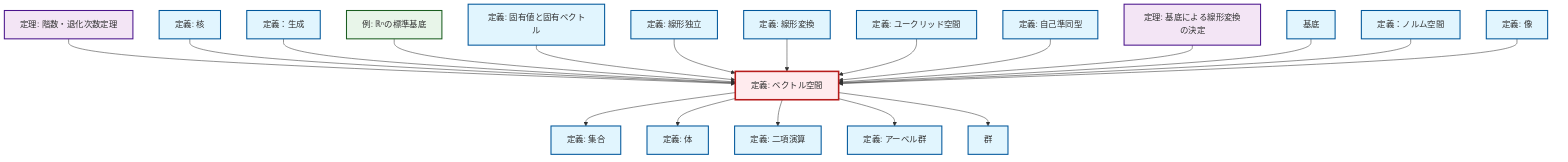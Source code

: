 graph TD
    classDef definition fill:#e1f5fe,stroke:#01579b,stroke-width:2px
    classDef theorem fill:#f3e5f5,stroke:#4a148c,stroke-width:2px
    classDef axiom fill:#fff3e0,stroke:#e65100,stroke-width:2px
    classDef example fill:#e8f5e9,stroke:#1b5e20,stroke-width:2px
    classDef current fill:#ffebee,stroke:#b71c1c,stroke-width:3px
    def-set["定義: 集合"]:::definition
    def-span["定義：生成"]:::definition
    def-euclidean-space["定義: ユークリッド空間"]:::definition
    def-group["群"]:::definition
    def-basis["基底"]:::definition
    def-normed-vector-space["定義：ノルム空間"]:::definition
    def-image["定義: 像"]:::definition
    def-field["定義: 体"]:::definition
    def-linear-independence["定義: 線形独立"]:::definition
    thm-rank-nullity["定理: 階数・退化次数定理"]:::theorem
    def-eigenvalue-eigenvector["定義: 固有値と固有ベクトル"]:::definition
    def-abelian-group["定義: アーベル群"]:::definition
    def-endomorphism["定義: 自己準同型"]:::definition
    def-vector-space["定義: ベクトル空間"]:::definition
    def-kernel["定義: 核"]:::definition
    ex-standard-basis-rn["例: ℝⁿの標準基底"]:::example
    def-linear-transformation["定義: 線形変換"]:::definition
    def-binary-operation["定義: 二項演算"]:::definition
    thm-linear-transformation-basis["定理: 基底による線形変換の決定"]:::theorem
    thm-rank-nullity --> def-vector-space
    def-vector-space --> def-set
    def-kernel --> def-vector-space
    def-span --> def-vector-space
    ex-standard-basis-rn --> def-vector-space
    def-eigenvalue-eigenvector --> def-vector-space
    def-linear-independence --> def-vector-space
    def-linear-transformation --> def-vector-space
    def-euclidean-space --> def-vector-space
    def-vector-space --> def-field
    def-endomorphism --> def-vector-space
    def-vector-space --> def-binary-operation
    thm-linear-transformation-basis --> def-vector-space
    def-basis --> def-vector-space
    def-vector-space --> def-abelian-group
    def-normed-vector-space --> def-vector-space
    def-vector-space --> def-group
    def-image --> def-vector-space
    class def-vector-space current